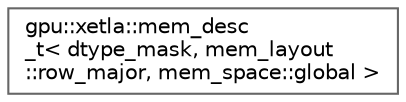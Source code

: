 digraph "Graphical Class Hierarchy"
{
 // LATEX_PDF_SIZE
  bgcolor="transparent";
  edge [fontname=Helvetica,fontsize=10,labelfontname=Helvetica,labelfontsize=10];
  node [fontname=Helvetica,fontsize=10,shape=box,height=0.2,width=0.4];
  rankdir="LR";
  Node0 [id="Node000000",label="gpu::xetla::mem_desc\l_t\< dtype_mask, mem_layout\l::row_major, mem_space::global \>",height=0.2,width=0.4,color="grey40", fillcolor="white", style="filled",URL="$structgpu_1_1xetla_1_1mem__desc__t.html",tooltip=" "];
}
